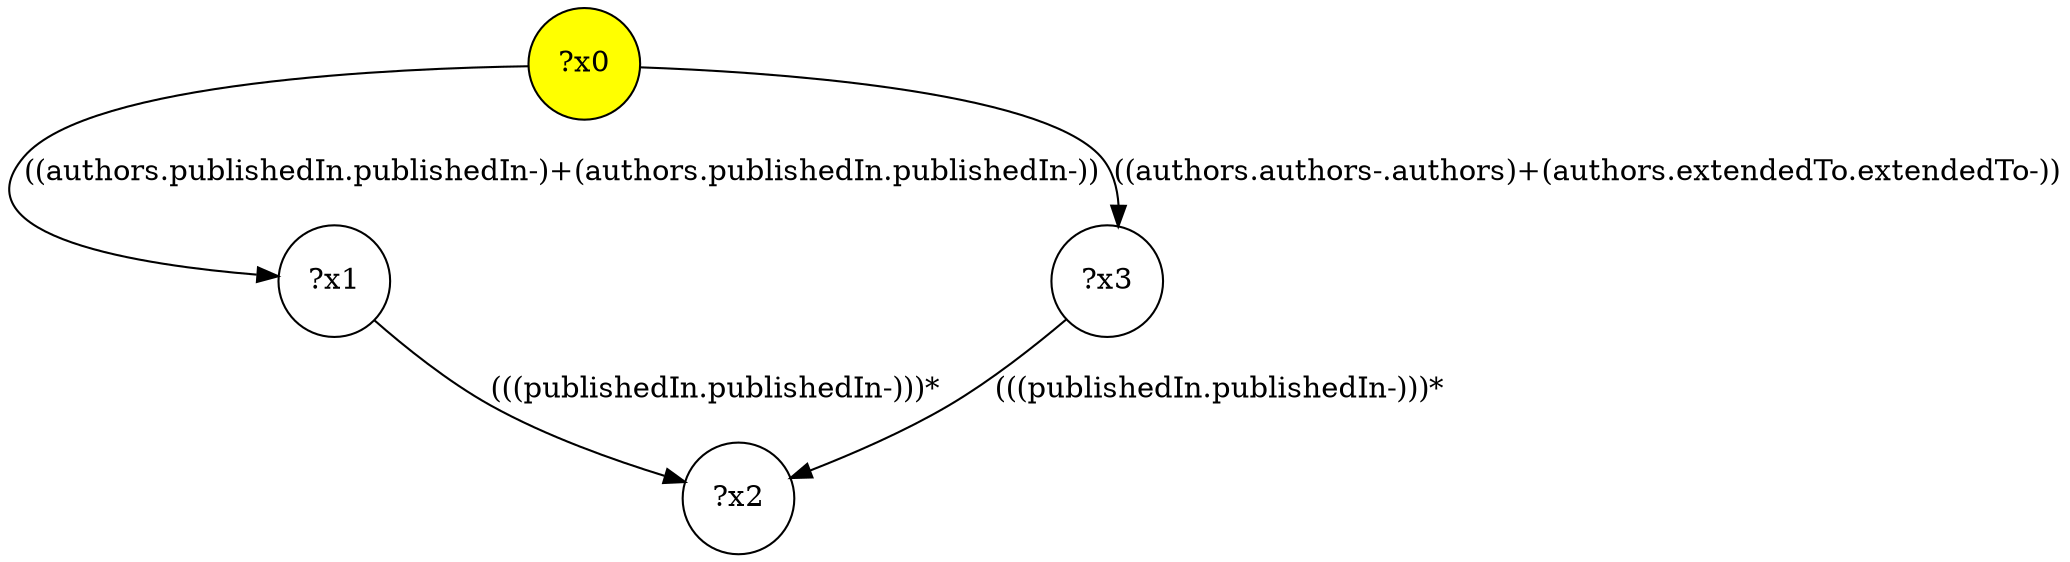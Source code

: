 digraph g {
	x0 [fillcolor="yellow", style="filled," shape=circle, label="?x0"];
	x1 [shape=circle, label="?x1"];
	x0 -> x1 [label="((authors.publishedIn.publishedIn-)+(authors.publishedIn.publishedIn-))"];
	x2 [shape=circle, label="?x2"];
	x1 -> x2 [label="(((publishedIn.publishedIn-)))*"];
	x3 [shape=circle, label="?x3"];
	x0 -> x3 [label="((authors.authors-.authors)+(authors.extendedTo.extendedTo-))"];
	x3 -> x2 [label="(((publishedIn.publishedIn-)))*"];
}
